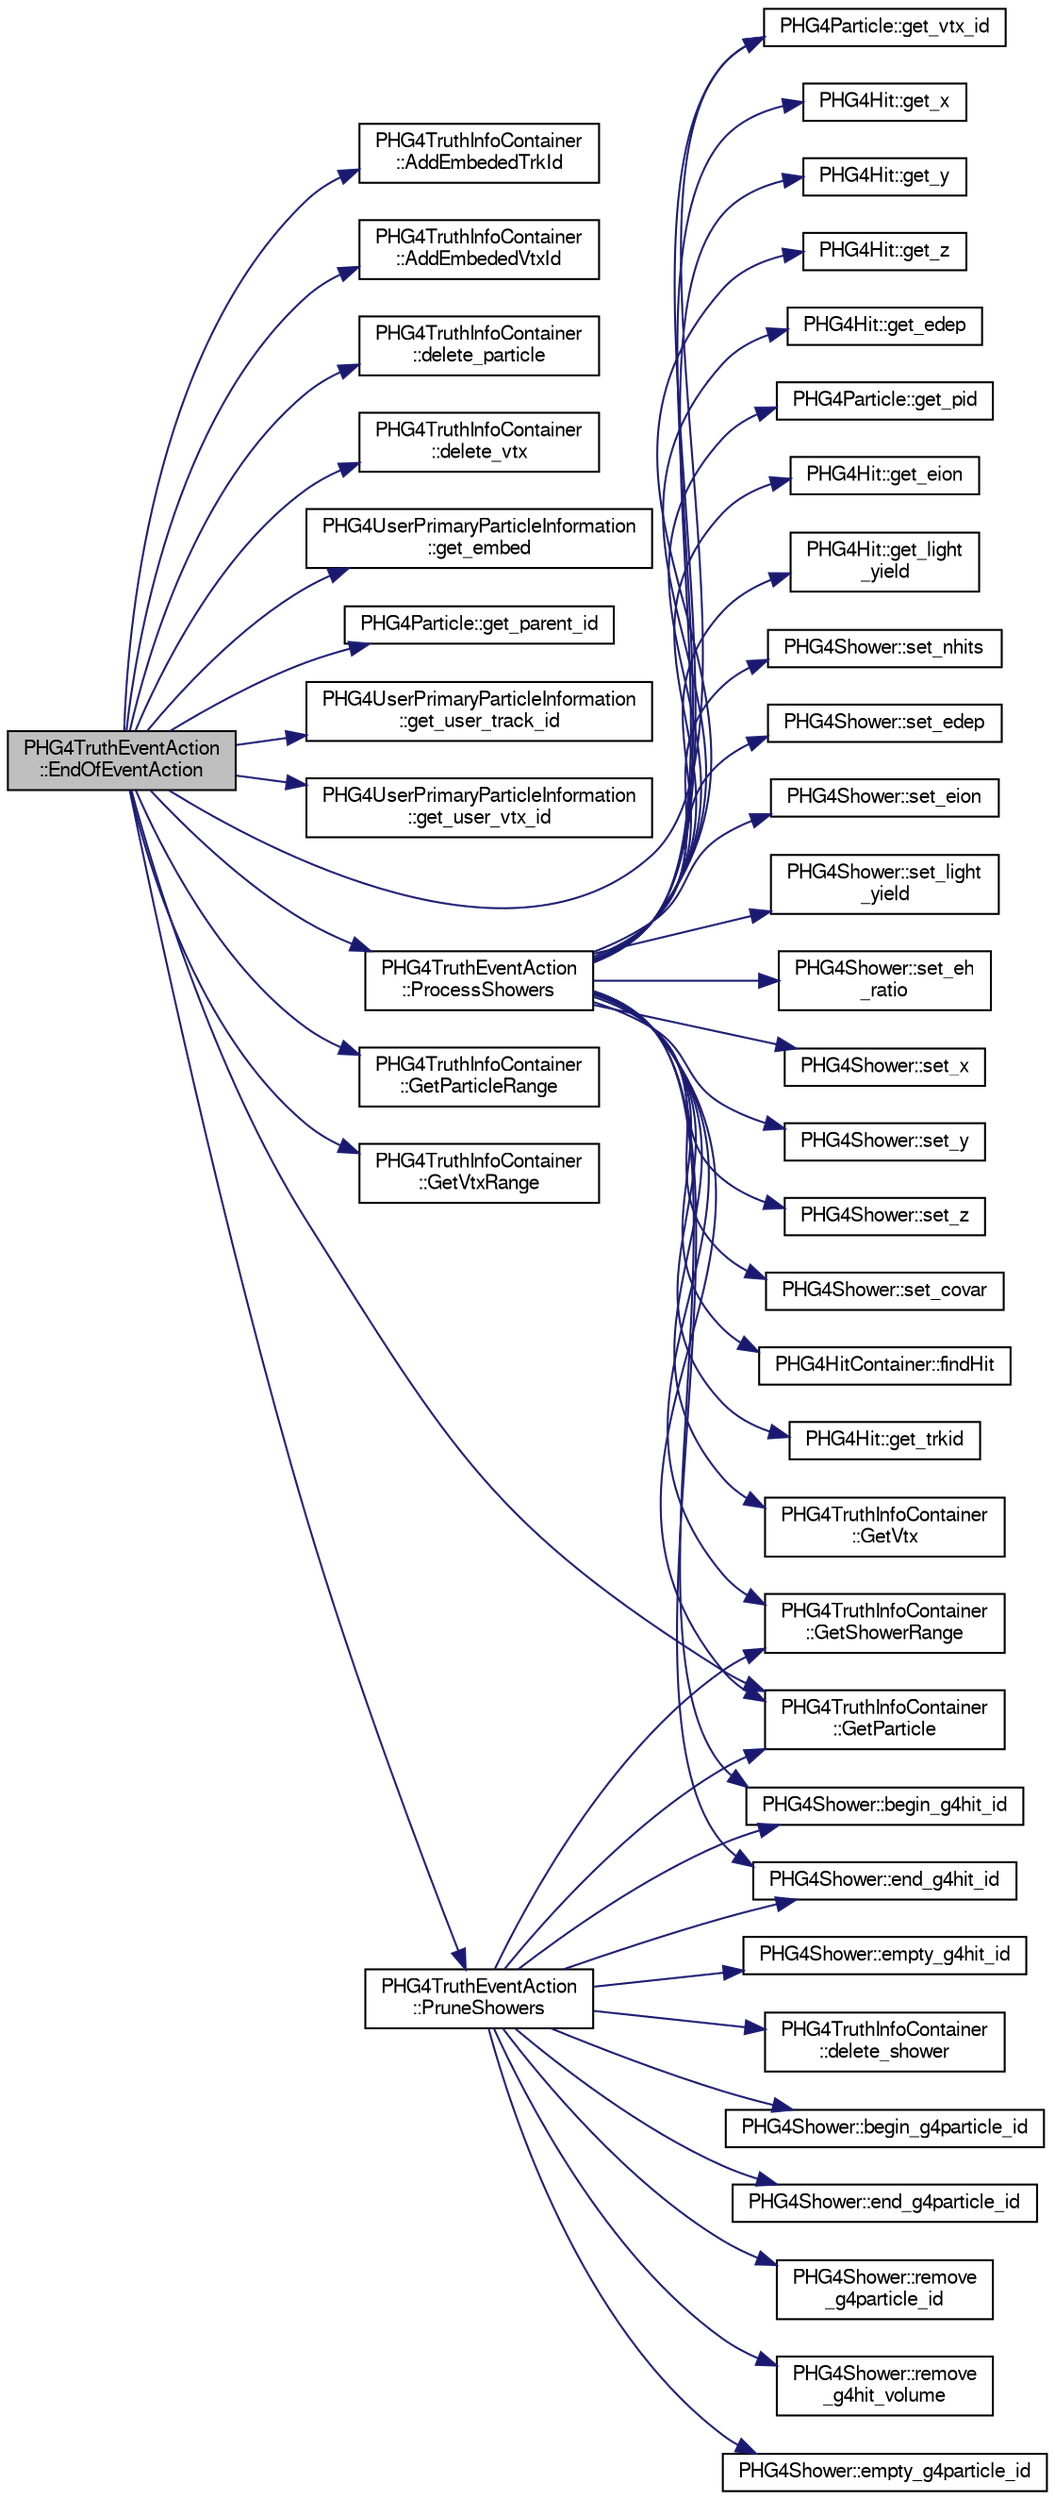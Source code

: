 digraph "PHG4TruthEventAction::EndOfEventAction"
{
  bgcolor="transparent";
  edge [fontname="FreeSans",fontsize="10",labelfontname="FreeSans",labelfontsize="10"];
  node [fontname="FreeSans",fontsize="10",shape=record];
  rankdir="LR";
  Node1 [label="PHG4TruthEventAction\l::EndOfEventAction",height=0.2,width=0.4,color="black", fillcolor="grey75", style="filled" fontcolor="black"];
  Node1 -> Node2 [color="midnightblue",fontsize="10",style="solid",fontname="FreeSans"];
  Node2 [label="PHG4TruthInfoContainer\l::AddEmbededTrkId",height=0.2,width=0.4,color="black",URL="$da/d6c/classPHG4TruthInfoContainer.html#a1a44e285ef27b597b3480124d29aa3a0"];
  Node1 -> Node3 [color="midnightblue",fontsize="10",style="solid",fontname="FreeSans"];
  Node3 [label="PHG4TruthInfoContainer\l::AddEmbededVtxId",height=0.2,width=0.4,color="black",URL="$da/d6c/classPHG4TruthInfoContainer.html#add42f5cae49b7bd193ec85bc1eb394ee"];
  Node1 -> Node4 [color="midnightblue",fontsize="10",style="solid",fontname="FreeSans"];
  Node4 [label="PHG4TruthInfoContainer\l::delete_particle",height=0.2,width=0.4,color="black",URL="$da/d6c/classPHG4TruthInfoContainer.html#a6cfecb74a51048a8d28b0126f4342856"];
  Node1 -> Node5 [color="midnightblue",fontsize="10",style="solid",fontname="FreeSans"];
  Node5 [label="PHG4TruthInfoContainer\l::delete_vtx",height=0.2,width=0.4,color="black",URL="$da/d6c/classPHG4TruthInfoContainer.html#ace6af61d8108953daf2a5aef52a6e7bb"];
  Node1 -> Node6 [color="midnightblue",fontsize="10",style="solid",fontname="FreeSans"];
  Node6 [label="PHG4UserPrimaryParticleInformation\l::get_embed",height=0.2,width=0.4,color="black",URL="$dd/d9e/classPHG4UserPrimaryParticleInformation.html#aedbe54dbb51fcb81f051be902700efc7"];
  Node1 -> Node7 [color="midnightblue",fontsize="10",style="solid",fontname="FreeSans"];
  Node7 [label="PHG4Particle::get_parent_id",height=0.2,width=0.4,color="black",URL="$de/dc9/classPHG4Particle.html#aefb22aefc07d013f8ec9bee4f02fb7b2"];
  Node1 -> Node8 [color="midnightblue",fontsize="10",style="solid",fontname="FreeSans"];
  Node8 [label="PHG4UserPrimaryParticleInformation\l::get_user_track_id",height=0.2,width=0.4,color="black",URL="$dd/d9e/classPHG4UserPrimaryParticleInformation.html#a9e69d289b5776ca0890bea47b7b53a00"];
  Node1 -> Node9 [color="midnightblue",fontsize="10",style="solid",fontname="FreeSans"];
  Node9 [label="PHG4UserPrimaryParticleInformation\l::get_user_vtx_id",height=0.2,width=0.4,color="black",URL="$dd/d9e/classPHG4UserPrimaryParticleInformation.html#ac42dcec53744d268d1ffa59a4740e0d6"];
  Node1 -> Node10 [color="midnightblue",fontsize="10",style="solid",fontname="FreeSans"];
  Node10 [label="PHG4Particle::get_vtx_id",height=0.2,width=0.4,color="black",URL="$de/dc9/classPHG4Particle.html#a02ca717804f76c532efaf6d1cdebda3e"];
  Node1 -> Node11 [color="midnightblue",fontsize="10",style="solid",fontname="FreeSans"];
  Node11 [label="PHG4TruthInfoContainer\l::GetParticle",height=0.2,width=0.4,color="black",URL="$da/d6c/classPHG4TruthInfoContainer.html#abd3b1934fe45fac4ef5ae7b33bdbe1da"];
  Node1 -> Node12 [color="midnightblue",fontsize="10",style="solid",fontname="FreeSans"];
  Node12 [label="PHG4TruthInfoContainer\l::GetParticleRange",height=0.2,width=0.4,color="black",URL="$da/d6c/classPHG4TruthInfoContainer.html#a1ee31482bc1d9463f16bf4de90273c41",tooltip="Get a range of iterators covering the entire container. "];
  Node1 -> Node13 [color="midnightblue",fontsize="10",style="solid",fontname="FreeSans"];
  Node13 [label="PHG4TruthInfoContainer\l::GetVtxRange",height=0.2,width=0.4,color="black",URL="$da/d6c/classPHG4TruthInfoContainer.html#a020b1b1a912d07ee31b626b51d635495",tooltip="Get a range of iterators covering the entire vertex container. "];
  Node1 -> Node14 [color="midnightblue",fontsize="10",style="solid",fontname="FreeSans"];
  Node14 [label="PHG4TruthEventAction\l::ProcessShowers",height=0.2,width=0.4,color="black",URL="$dd/d9d/classPHG4TruthEventAction.html#ae3f2e6fb721a5bf18566688160ccc273"];
  Node14 -> Node15 [color="midnightblue",fontsize="10",style="solid",fontname="FreeSans"];
  Node15 [label="PHG4TruthInfoContainer\l::GetShowerRange",height=0.2,width=0.4,color="black",URL="$da/d6c/classPHG4TruthInfoContainer.html#ac6b9ed0a4bd663427a44f8b0518db0c3",tooltip="Get a range of iterators covering the entire container. "];
  Node14 -> Node16 [color="midnightblue",fontsize="10",style="solid",fontname="FreeSans"];
  Node16 [label="PHG4Shower::begin_g4hit_id",height=0.2,width=0.4,color="black",URL="$db/d88/classPHG4Shower.html#ac4c986b4fb0766e8de15fd22a0ddc231"];
  Node14 -> Node17 [color="midnightblue",fontsize="10",style="solid",fontname="FreeSans"];
  Node17 [label="PHG4Shower::end_g4hit_id",height=0.2,width=0.4,color="black",URL="$db/d88/classPHG4Shower.html#af6a5f93e51b188b2c513899145a58c4a"];
  Node14 -> Node18 [color="midnightblue",fontsize="10",style="solid",fontname="FreeSans"];
  Node18 [label="PHG4HitContainer::findHit",height=0.2,width=0.4,color="black",URL="$d4/d30/classPHG4HitContainer.html#a62c24ef9c00bd714f597939598a87041"];
  Node14 -> Node11 [color="midnightblue",fontsize="10",style="solid",fontname="FreeSans"];
  Node14 -> Node19 [color="midnightblue",fontsize="10",style="solid",fontname="FreeSans"];
  Node19 [label="PHG4Hit::get_trkid",height=0.2,width=0.4,color="black",URL="$d3/d9e/classPHG4Hit.html#ac19cdd97dbd9b8154b8012ec0de01f76"];
  Node14 -> Node20 [color="midnightblue",fontsize="10",style="solid",fontname="FreeSans"];
  Node20 [label="PHG4TruthInfoContainer\l::GetVtx",height=0.2,width=0.4,color="black",URL="$da/d6c/classPHG4TruthInfoContainer.html#a5f3f30ff74c7397069c6f0041849b53c"];
  Node14 -> Node10 [color="midnightblue",fontsize="10",style="solid",fontname="FreeSans"];
  Node14 -> Node21 [color="midnightblue",fontsize="10",style="solid",fontname="FreeSans"];
  Node21 [label="PHG4Hit::get_x",height=0.2,width=0.4,color="black",URL="$d3/d9e/classPHG4Hit.html#a69cc7aee827e3da7cf86e87418f9211b"];
  Node14 -> Node22 [color="midnightblue",fontsize="10",style="solid",fontname="FreeSans"];
  Node22 [label="PHG4Hit::get_y",height=0.2,width=0.4,color="black",URL="$d3/d9e/classPHG4Hit.html#a17de3a9c9dc84ce4a50fc89082689d55"];
  Node14 -> Node23 [color="midnightblue",fontsize="10",style="solid",fontname="FreeSans"];
  Node23 [label="PHG4Hit::get_z",height=0.2,width=0.4,color="black",URL="$d3/d9e/classPHG4Hit.html#a06fcf6b2cbcc8413ca3d6a172458e94e"];
  Node14 -> Node24 [color="midnightblue",fontsize="10",style="solid",fontname="FreeSans"];
  Node24 [label="PHG4Hit::get_edep",height=0.2,width=0.4,color="black",URL="$d3/d9e/classPHG4Hit.html#a299edb9d0b140d0456f8bfecdf9cac56"];
  Node14 -> Node25 [color="midnightblue",fontsize="10",style="solid",fontname="FreeSans"];
  Node25 [label="PHG4Particle::get_pid",height=0.2,width=0.4,color="black",URL="$de/dc9/classPHG4Particle.html#a474033dbd058eea155c71fc4d17aaf4d"];
  Node14 -> Node26 [color="midnightblue",fontsize="10",style="solid",fontname="FreeSans"];
  Node26 [label="PHG4Hit::get_eion",height=0.2,width=0.4,color="black",URL="$d3/d9e/classPHG4Hit.html#ab8db2cb7bc978a58777600b2bd7a22ac"];
  Node14 -> Node27 [color="midnightblue",fontsize="10",style="solid",fontname="FreeSans"];
  Node27 [label="PHG4Hit::get_light\l_yield",height=0.2,width=0.4,color="black",URL="$d3/d9e/classPHG4Hit.html#a58aae50a4a38ecbc38878e98bb71a1c7"];
  Node14 -> Node28 [color="midnightblue",fontsize="10",style="solid",fontname="FreeSans"];
  Node28 [label="PHG4Shower::set_nhits",height=0.2,width=0.4,color="black",URL="$db/d88/classPHG4Shower.html#ade6c437c9da90e91f4013d2a1c6373ff"];
  Node14 -> Node29 [color="midnightblue",fontsize="10",style="solid",fontname="FreeSans"];
  Node29 [label="PHG4Shower::set_edep",height=0.2,width=0.4,color="black",URL="$db/d88/classPHG4Shower.html#ae5dae33607ce91ae141c4b3cb5bc2b07"];
  Node14 -> Node30 [color="midnightblue",fontsize="10",style="solid",fontname="FreeSans"];
  Node30 [label="PHG4Shower::set_eion",height=0.2,width=0.4,color="black",URL="$db/d88/classPHG4Shower.html#a3c34ea5a7e477fc5c77732303716bbd1"];
  Node14 -> Node31 [color="midnightblue",fontsize="10",style="solid",fontname="FreeSans"];
  Node31 [label="PHG4Shower::set_light\l_yield",height=0.2,width=0.4,color="black",URL="$db/d88/classPHG4Shower.html#aa4ff623dd709232a9dbad904347fa16f"];
  Node14 -> Node32 [color="midnightblue",fontsize="10",style="solid",fontname="FreeSans"];
  Node32 [label="PHG4Shower::set_eh\l_ratio",height=0.2,width=0.4,color="black",URL="$db/d88/classPHG4Shower.html#a22b49281cbac4c09f9c833f0a610719b"];
  Node14 -> Node33 [color="midnightblue",fontsize="10",style="solid",fontname="FreeSans"];
  Node33 [label="PHG4Shower::set_x",height=0.2,width=0.4,color="black",URL="$db/d88/classPHG4Shower.html#a69b6813ee92ba2f62f41931cb1eb018c"];
  Node14 -> Node34 [color="midnightblue",fontsize="10",style="solid",fontname="FreeSans"];
  Node34 [label="PHG4Shower::set_y",height=0.2,width=0.4,color="black",URL="$db/d88/classPHG4Shower.html#a1fb664089eee8e0cf0413291f70c19a7"];
  Node14 -> Node35 [color="midnightblue",fontsize="10",style="solid",fontname="FreeSans"];
  Node35 [label="PHG4Shower::set_z",height=0.2,width=0.4,color="black",URL="$db/d88/classPHG4Shower.html#a7d0b90cadcbf405b0b205d3030d7c599"];
  Node14 -> Node36 [color="midnightblue",fontsize="10",style="solid",fontname="FreeSans"];
  Node36 [label="PHG4Shower::set_covar",height=0.2,width=0.4,color="black",URL="$db/d88/classPHG4Shower.html#abd3424a361b925bcee0d84af2be05d8f"];
  Node1 -> Node37 [color="midnightblue",fontsize="10",style="solid",fontname="FreeSans"];
  Node37 [label="PHG4TruthEventAction\l::PruneShowers",height=0.2,width=0.4,color="black",URL="$dd/d9d/classPHG4TruthEventAction.html#a44d3d244e86dfc0f12e1c418ecf018c0"];
  Node37 -> Node15 [color="midnightblue",fontsize="10",style="solid",fontname="FreeSans"];
  Node37 -> Node38 [color="midnightblue",fontsize="10",style="solid",fontname="FreeSans"];
  Node38 [label="PHG4Shower::begin_g4particle_id",height=0.2,width=0.4,color="black",URL="$db/d88/classPHG4Shower.html#a15c28f472c5bde05ba5ef2bd207614b0"];
  Node37 -> Node39 [color="midnightblue",fontsize="10",style="solid",fontname="FreeSans"];
  Node39 [label="PHG4Shower::end_g4particle_id",height=0.2,width=0.4,color="black",URL="$db/d88/classPHG4Shower.html#acd18daf1e30b5354c5a2fab0145bee92"];
  Node37 -> Node11 [color="midnightblue",fontsize="10",style="solid",fontname="FreeSans"];
  Node37 -> Node40 [color="midnightblue",fontsize="10",style="solid",fontname="FreeSans"];
  Node40 [label="PHG4Shower::remove\l_g4particle_id",height=0.2,width=0.4,color="black",URL="$db/d88/classPHG4Shower.html#a9e5e0357c9b9bf09b961d98d74780dfd"];
  Node37 -> Node16 [color="midnightblue",fontsize="10",style="solid",fontname="FreeSans"];
  Node37 -> Node17 [color="midnightblue",fontsize="10",style="solid",fontname="FreeSans"];
  Node37 -> Node41 [color="midnightblue",fontsize="10",style="solid",fontname="FreeSans"];
  Node41 [label="PHG4Shower::remove\l_g4hit_volume",height=0.2,width=0.4,color="black",URL="$db/d88/classPHG4Shower.html#a8e22e84da2cf1a934888645734bd1135"];
  Node37 -> Node42 [color="midnightblue",fontsize="10",style="solid",fontname="FreeSans"];
  Node42 [label="PHG4Shower::empty_g4particle_id",height=0.2,width=0.4,color="black",URL="$db/d88/classPHG4Shower.html#a62e16deba6413d3135f1b2f9c697e854"];
  Node37 -> Node43 [color="midnightblue",fontsize="10",style="solid",fontname="FreeSans"];
  Node43 [label="PHG4Shower::empty_g4hit_id",height=0.2,width=0.4,color="black",URL="$db/d88/classPHG4Shower.html#ab20c7c2baefa4678bf23d07652dd8154"];
  Node37 -> Node44 [color="midnightblue",fontsize="10",style="solid",fontname="FreeSans"];
  Node44 [label="PHG4TruthInfoContainer\l::delete_shower",height=0.2,width=0.4,color="black",URL="$da/d6c/classPHG4TruthInfoContainer.html#a1e640d02fdcd9a0e4c6babce6e9cc86c"];
}
